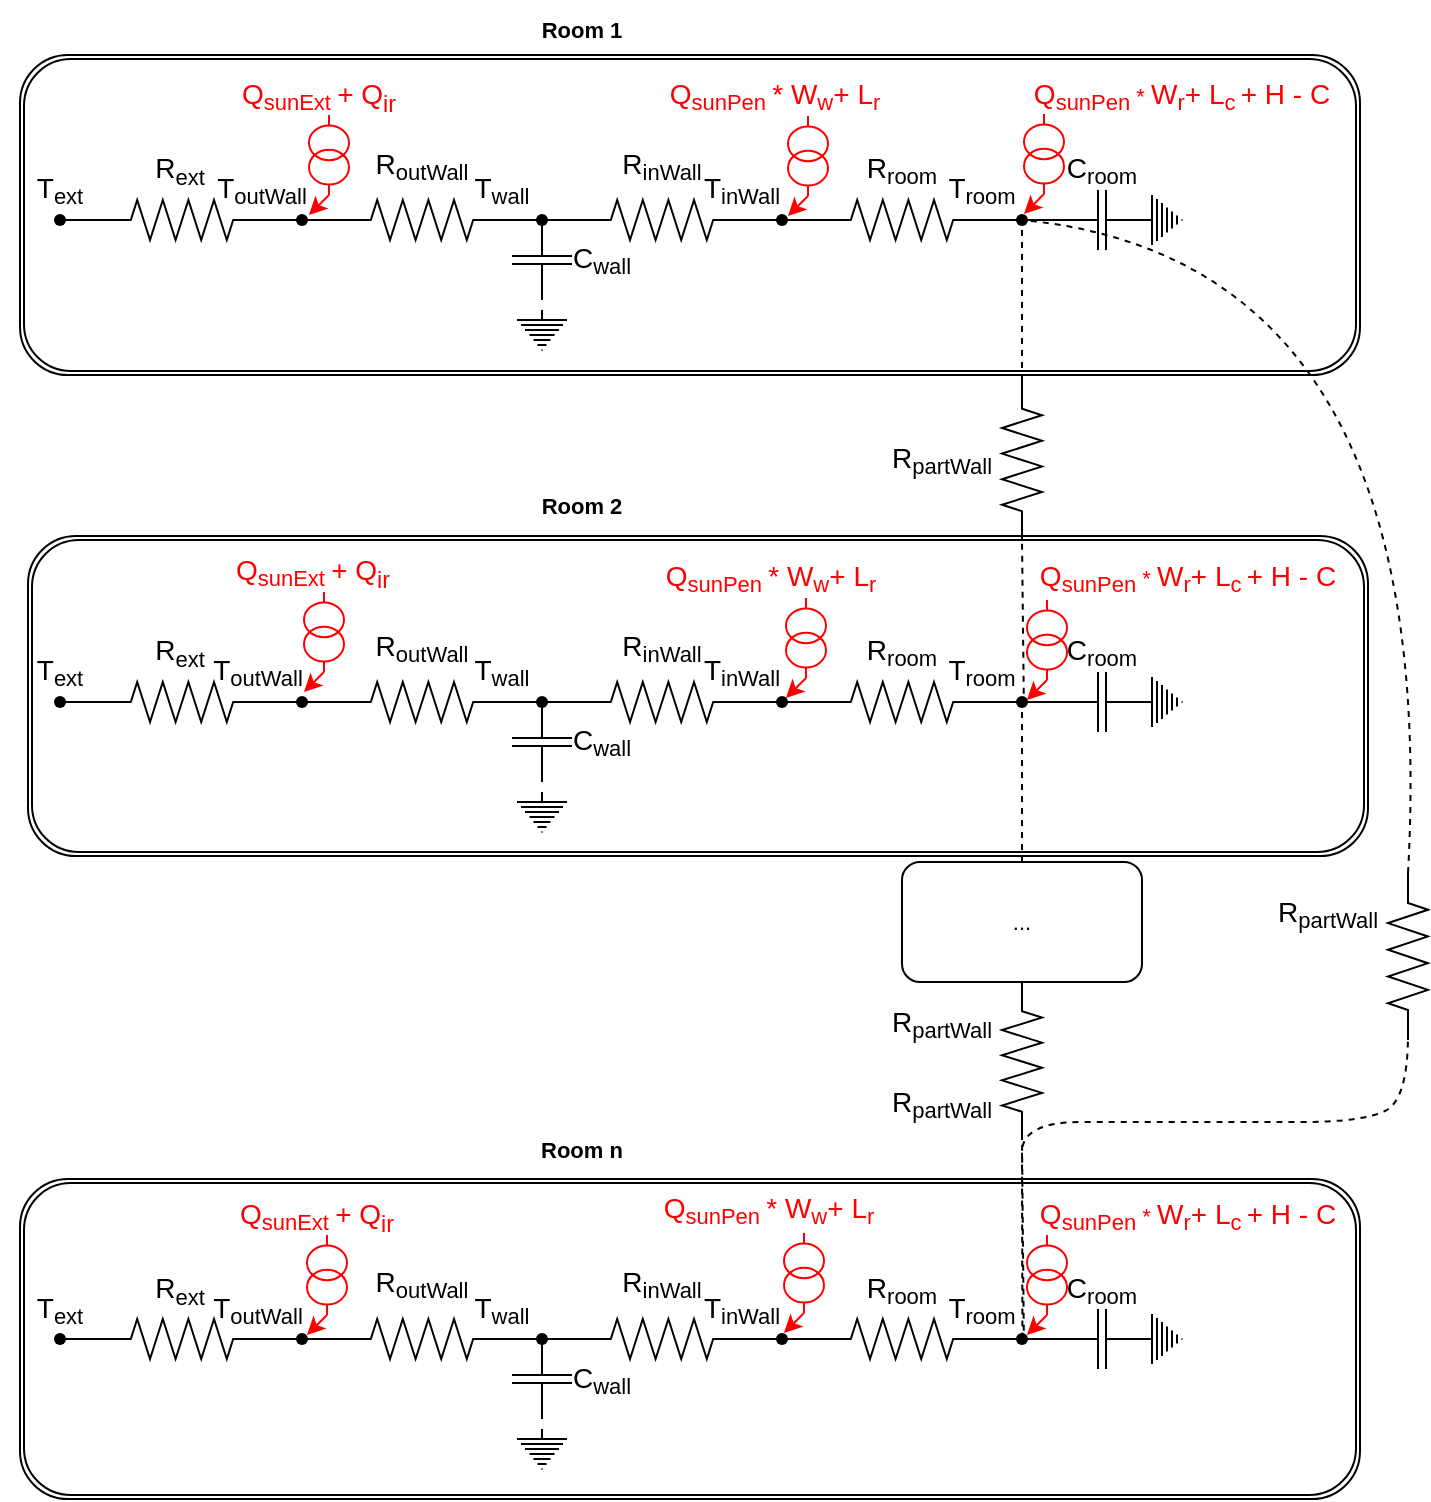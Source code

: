 <mxfile version="20.6.0" type="github">
  <diagram id="fp2iglX0YN-jyKUy6nzM" name="Page-1">
    <mxGraphModel dx="1377" dy="761" grid="1" gridSize="10" guides="1" tooltips="1" connect="1" arrows="1" fold="1" page="1" pageScale="1" pageWidth="827" pageHeight="1169" math="0" shadow="0">
      <root>
        <mxCell id="0" />
        <mxCell id="1" parent="0" />
        <mxCell id="NMDLwAGtHtHafQBuxZD8-47" value="" style="shape=ext;double=1;rounded=1;whiteSpace=wrap;html=1;strokeColor=#000000;fontSize=11;fontColor=#FF0000;fillColor=none;" vertex="1" parent="1">
          <mxGeometry x="39" y="599.5" width="670" height="160" as="geometry" />
        </mxCell>
        <mxCell id="NMDLwAGtHtHafQBuxZD8-45" value="" style="shape=ext;double=1;rounded=1;whiteSpace=wrap;html=1;strokeColor=#000000;fontSize=11;fontColor=#FF0000;fillColor=none;" vertex="1" parent="1">
          <mxGeometry x="39" y="37.5" width="670" height="160" as="geometry" />
        </mxCell>
        <mxCell id="NMDLwAGtHtHafQBuxZD8-46" value="" style="shape=ext;double=1;rounded=1;whiteSpace=wrap;html=1;strokeColor=#000000;fontSize=11;fontColor=#FF0000;fillColor=none;" vertex="1" parent="1">
          <mxGeometry x="43" y="278" width="670" height="160" as="geometry" />
        </mxCell>
        <mxCell id="AQ2lkBxd3Dtjlv-5lI-6-3" value="" style="pointerEvents=1;verticalLabelPosition=bottom;shadow=0;dashed=0;align=center;html=1;verticalAlign=top;shape=mxgraph.electrical.resistors.resistor_2;" parent="1" vertex="1">
          <mxGeometry x="80" y="110" width="80" height="20" as="geometry" />
        </mxCell>
        <mxCell id="AQ2lkBxd3Dtjlv-5lI-6-4" value="" style="shape=waypoint;sketch=0;fillStyle=solid;size=6;pointerEvents=1;points=[];fillColor=none;resizable=0;rotatable=0;perimeter=centerPerimeter;snapToPoint=1;" parent="1" vertex="1">
          <mxGeometry x="39" y="100" width="40" height="40" as="geometry" />
        </mxCell>
        <mxCell id="AQ2lkBxd3Dtjlv-5lI-6-5" value="&lt;font style=&quot;&quot;&gt;&lt;span style=&quot;font-size: 14px;&quot;&gt;T&lt;/span&gt;&lt;sub style=&quot;&quot;&gt;&lt;font style=&quot;font-size: 11px;&quot;&gt;ext&lt;/font&gt;&lt;/sub&gt;&lt;/font&gt;" style="text;html=1;strokeColor=none;fillColor=none;align=center;verticalAlign=middle;whiteSpace=wrap;rounded=0;" parent="1" vertex="1">
          <mxGeometry x="29" y="90" width="60" height="30" as="geometry" />
        </mxCell>
        <mxCell id="AQ2lkBxd3Dtjlv-5lI-6-13" value="&lt;font style=&quot;font-size: 14px;&quot;&gt;T&lt;/font&gt;&lt;sub style=&quot;&quot;&gt;&lt;font style=&quot;font-size: 11px;&quot;&gt;outWall&lt;/font&gt;&lt;/sub&gt;" style="text;html=1;strokeColor=none;fillColor=none;align=center;verticalAlign=middle;whiteSpace=wrap;rounded=0;" parent="1" vertex="1">
          <mxGeometry x="130" y="90" width="60" height="30" as="geometry" />
        </mxCell>
        <mxCell id="AQ2lkBxd3Dtjlv-5lI-6-14" value="" style="pointerEvents=1;verticalLabelPosition=bottom;shadow=0;dashed=0;align=center;html=1;verticalAlign=top;shape=mxgraph.electrical.resistors.resistor_2;" parent="1" vertex="1">
          <mxGeometry x="200" y="110" width="80" height="20" as="geometry" />
        </mxCell>
        <mxCell id="AQ2lkBxd3Dtjlv-5lI-6-17" value="" style="endArrow=none;html=1;rounded=0;fontSize=14;exitX=0.592;exitY=0.597;exitDx=0;exitDy=0;exitPerimeter=0;entryX=0;entryY=0.5;entryDx=0;entryDy=0;entryPerimeter=0;" parent="1" source="AQ2lkBxd3Dtjlv-5lI-6-4" target="AQ2lkBxd3Dtjlv-5lI-6-3" edge="1">
          <mxGeometry width="50" height="50" relative="1" as="geometry">
            <mxPoint x="270" y="330" as="sourcePoint" />
            <mxPoint x="320" y="280" as="targetPoint" />
          </mxGeometry>
        </mxCell>
        <mxCell id="AQ2lkBxd3Dtjlv-5lI-6-21" value="" style="endArrow=none;html=1;rounded=0;fontSize=14;exitX=1;exitY=0.5;exitDx=0;exitDy=0;exitPerimeter=0;entryX=0;entryY=0.5;entryDx=0;entryDy=0;entryPerimeter=0;" parent="1" source="AQ2lkBxd3Dtjlv-5lI-6-3" target="AQ2lkBxd3Dtjlv-5lI-6-14" edge="1">
          <mxGeometry width="50" height="50" relative="1" as="geometry">
            <mxPoint x="270" y="330" as="sourcePoint" />
            <mxPoint x="320" y="280" as="targetPoint" />
          </mxGeometry>
        </mxCell>
        <mxCell id="AQ2lkBxd3Dtjlv-5lI-6-22" value="" style="shape=waypoint;sketch=0;fillStyle=solid;size=6;pointerEvents=1;points=[];fillColor=none;resizable=0;rotatable=0;perimeter=centerPerimeter;snapToPoint=1;fontSize=14;" parent="1" vertex="1">
          <mxGeometry x="160" y="100" width="40" height="40" as="geometry" />
        </mxCell>
        <mxCell id="AQ2lkBxd3Dtjlv-5lI-6-23" value="" style="pointerEvents=1;verticalLabelPosition=bottom;shadow=0;dashed=0;align=center;html=1;verticalAlign=top;shape=mxgraph.electrical.capacitors.capacitor_1;fontSize=14;direction=south;" parent="1" vertex="1">
          <mxGeometry x="285" y="120" width="30" height="40" as="geometry" />
        </mxCell>
        <mxCell id="AQ2lkBxd3Dtjlv-5lI-6-24" value="" style="pointerEvents=1;verticalLabelPosition=bottom;shadow=0;dashed=0;align=center;html=1;verticalAlign=top;shape=mxgraph.electrical.signal_sources.protective_earth;fontSize=14;" parent="1" vertex="1">
          <mxGeometry x="287.5" y="165" width="25" height="20" as="geometry" />
        </mxCell>
        <mxCell id="AQ2lkBxd3Dtjlv-5lI-6-25" value="&lt;font style=&quot;font-size: 14px;&quot;&gt;T&lt;/font&gt;&lt;sub style=&quot;&quot;&gt;&lt;font style=&quot;font-size: 11px;&quot;&gt;wall&lt;/font&gt;&lt;/sub&gt;" style="text;html=1;strokeColor=none;fillColor=none;align=center;verticalAlign=middle;whiteSpace=wrap;rounded=0;" parent="1" vertex="1">
          <mxGeometry x="250" y="90" width="60" height="30" as="geometry" />
        </mxCell>
        <mxCell id="AQ2lkBxd3Dtjlv-5lI-6-26" value="" style="pointerEvents=1;verticalLabelPosition=bottom;shadow=0;dashed=0;align=center;html=1;verticalAlign=top;shape=mxgraph.electrical.resistors.resistor_2;" parent="1" vertex="1">
          <mxGeometry x="320" y="110" width="80" height="20" as="geometry" />
        </mxCell>
        <mxCell id="AQ2lkBxd3Dtjlv-5lI-6-27" value="" style="endArrow=none;html=1;rounded=0;fontSize=14;exitX=1;exitY=0.5;exitDx=0;exitDy=0;exitPerimeter=0;entryX=0;entryY=0.5;entryDx=0;entryDy=0;entryPerimeter=0;" parent="1" target="AQ2lkBxd3Dtjlv-5lI-6-26" edge="1">
          <mxGeometry width="50" height="50" relative="1" as="geometry">
            <mxPoint x="280" y="120" as="sourcePoint" />
            <mxPoint x="440" y="280" as="targetPoint" />
          </mxGeometry>
        </mxCell>
        <mxCell id="AQ2lkBxd3Dtjlv-5lI-6-28" value="" style="shape=waypoint;sketch=0;fillStyle=solid;size=6;pointerEvents=1;points=[];fillColor=none;resizable=0;rotatable=0;perimeter=centerPerimeter;snapToPoint=1;fontSize=14;" parent="1" vertex="1">
          <mxGeometry x="280" y="100" width="40" height="40" as="geometry" />
        </mxCell>
        <mxCell id="AQ2lkBxd3Dtjlv-5lI-6-29" value="&lt;span style=&quot;font-size: 14px;&quot;&gt;C&lt;/span&gt;&lt;sub style=&quot;&quot;&gt;&lt;font style=&quot;font-size: 11px;&quot;&gt;wall&lt;/font&gt;&lt;/sub&gt;" style="text;html=1;strokeColor=none;fillColor=none;align=center;verticalAlign=middle;whiteSpace=wrap;rounded=0;" parent="1" vertex="1">
          <mxGeometry x="300" y="125" width="60" height="30" as="geometry" />
        </mxCell>
        <mxCell id="AQ2lkBxd3Dtjlv-5lI-6-30" value="&lt;font style=&quot;&quot;&gt;&lt;span style=&quot;font-size: 14px;&quot;&gt;T&lt;/span&gt;&lt;sub style=&quot;&quot;&gt;&lt;font style=&quot;font-size: 11px;&quot;&gt;inWall&lt;/font&gt;&lt;/sub&gt;&lt;/font&gt;" style="text;html=1;strokeColor=none;fillColor=none;align=center;verticalAlign=middle;whiteSpace=wrap;rounded=0;" parent="1" vertex="1">
          <mxGeometry x="370" y="90" width="60" height="30" as="geometry" />
        </mxCell>
        <mxCell id="AQ2lkBxd3Dtjlv-5lI-6-31" value="" style="pointerEvents=1;verticalLabelPosition=bottom;shadow=0;dashed=0;align=center;html=1;verticalAlign=top;shape=mxgraph.electrical.resistors.resistor_2;" parent="1" vertex="1">
          <mxGeometry x="440" y="110" width="80" height="20" as="geometry" />
        </mxCell>
        <mxCell id="AQ2lkBxd3Dtjlv-5lI-6-32" value="" style="endArrow=none;html=1;rounded=0;fontSize=14;exitX=1;exitY=0.5;exitDx=0;exitDy=0;exitPerimeter=0;entryX=0;entryY=0.5;entryDx=0;entryDy=0;entryPerimeter=0;" parent="1" target="AQ2lkBxd3Dtjlv-5lI-6-31" edge="1">
          <mxGeometry width="50" height="50" relative="1" as="geometry">
            <mxPoint x="400" y="120" as="sourcePoint" />
            <mxPoint x="560" y="280" as="targetPoint" />
          </mxGeometry>
        </mxCell>
        <mxCell id="AQ2lkBxd3Dtjlv-5lI-6-33" value="" style="shape=waypoint;sketch=0;fillStyle=solid;size=6;pointerEvents=1;points=[];fillColor=none;resizable=0;rotatable=0;perimeter=centerPerimeter;snapToPoint=1;fontSize=14;" parent="1" vertex="1">
          <mxGeometry x="400" y="100" width="40" height="40" as="geometry" />
        </mxCell>
        <mxCell id="AQ2lkBxd3Dtjlv-5lI-6-34" value="" style="endArrow=none;html=1;rounded=0;fontSize=14;exitX=1;exitY=0.5;exitDx=0;exitDy=0;exitPerimeter=0;entryX=0;entryY=0.5;entryDx=0;entryDy=0;entryPerimeter=0;" parent="1" edge="1">
          <mxGeometry width="50" height="50" relative="1" as="geometry">
            <mxPoint x="520.0" y="120" as="sourcePoint" />
            <mxPoint x="560.0" y="120" as="targetPoint" />
          </mxGeometry>
        </mxCell>
        <mxCell id="AQ2lkBxd3Dtjlv-5lI-6-35" value="" style="shape=waypoint;sketch=0;fillStyle=solid;size=6;pointerEvents=1;points=[];fillColor=none;resizable=0;rotatable=0;perimeter=centerPerimeter;snapToPoint=1;fontSize=14;" parent="1" vertex="1">
          <mxGeometry x="520" y="100" width="40" height="40" as="geometry" />
        </mxCell>
        <mxCell id="AQ2lkBxd3Dtjlv-5lI-6-36" value="&lt;font style=&quot;font-size: 14px;&quot;&gt;T&lt;/font&gt;&lt;sub style=&quot;&quot;&gt;&lt;font style=&quot;font-size: 11px;&quot;&gt;room&lt;/font&gt;&lt;/sub&gt;" style="text;html=1;strokeColor=none;fillColor=none;align=center;verticalAlign=middle;whiteSpace=wrap;rounded=0;" parent="1" vertex="1">
          <mxGeometry x="490" y="90" width="60" height="30" as="geometry" />
        </mxCell>
        <mxCell id="AQ2lkBxd3Dtjlv-5lI-6-37" value="" style="pointerEvents=1;verticalLabelPosition=bottom;shadow=0;dashed=0;align=center;html=1;verticalAlign=top;shape=mxgraph.electrical.capacitors.capacitor_1;fontSize=14;direction=west;" parent="1" vertex="1">
          <mxGeometry x="560" y="105" width="40" height="30" as="geometry" />
        </mxCell>
        <mxCell id="AQ2lkBxd3Dtjlv-5lI-6-38" value="" style="pointerEvents=1;verticalLabelPosition=bottom;shadow=0;dashed=0;align=center;html=1;verticalAlign=top;shape=mxgraph.electrical.signal_sources.protective_earth;fontSize=14;direction=north;" parent="1" vertex="1">
          <mxGeometry x="600" y="107.5" width="20" height="25" as="geometry" />
        </mxCell>
        <mxCell id="AQ2lkBxd3Dtjlv-5lI-6-39" value="&lt;span style=&quot;font-size: 14px;&quot;&gt;C&lt;/span&gt;&lt;sub style=&quot;&quot;&gt;&lt;font style=&quot;font-size: 11px;&quot;&gt;room&lt;/font&gt;&lt;/sub&gt;" style="text;html=1;strokeColor=none;fillColor=none;align=center;verticalAlign=middle;whiteSpace=wrap;rounded=0;" parent="1" vertex="1">
          <mxGeometry x="550" y="80" width="60" height="30" as="geometry" />
        </mxCell>
        <mxCell id="AQ2lkBxd3Dtjlv-5lI-6-40" value="" style="pointerEvents=1;verticalLabelPosition=bottom;shadow=0;dashed=0;align=center;html=1;verticalAlign=top;shape=mxgraph.electrical.resistors.resistor_2;direction=south;" parent="1" vertex="1">
          <mxGeometry x="530" y="200" width="20" height="80" as="geometry" />
        </mxCell>
        <mxCell id="AQ2lkBxd3Dtjlv-5lI-6-42" value="&lt;font style=&quot;&quot;&gt;&lt;font style=&quot;&quot;&gt;&lt;span style=&quot;font-size: 14px;&quot;&gt;R&lt;/span&gt;&lt;sub style=&quot;&quot;&gt;&lt;font style=&quot;font-size: 11px;&quot;&gt;room&lt;/font&gt;&lt;/sub&gt;&lt;br&gt;&lt;/font&gt;&lt;/font&gt;" style="text;html=1;strokeColor=none;fillColor=none;align=center;verticalAlign=middle;whiteSpace=wrap;rounded=0;" parent="1" vertex="1">
          <mxGeometry x="450" y="80" width="60" height="30" as="geometry" />
        </mxCell>
        <mxCell id="AQ2lkBxd3Dtjlv-5lI-6-43" value="&lt;font style=&quot;&quot;&gt;&lt;font style=&quot;&quot;&gt;&lt;span style=&quot;font-size: 14px;&quot;&gt;R&lt;/span&gt;&lt;sub style=&quot;&quot;&gt;&lt;font style=&quot;font-size: 11px;&quot;&gt;inWall&lt;/font&gt;&lt;/sub&gt;&lt;br&gt;&lt;/font&gt;&lt;/font&gt;" style="text;html=1;strokeColor=none;fillColor=none;align=center;verticalAlign=middle;whiteSpace=wrap;rounded=0;" parent="1" vertex="1">
          <mxGeometry x="330" y="77.5" width="60" height="30" as="geometry" />
        </mxCell>
        <mxCell id="AQ2lkBxd3Dtjlv-5lI-6-44" value="&lt;font style=&quot;&quot;&gt;&lt;font style=&quot;&quot;&gt;&lt;span style=&quot;font-size: 14px;&quot;&gt;R&lt;/span&gt;&lt;sub style=&quot;&quot;&gt;&lt;font style=&quot;font-size: 11px;&quot;&gt;outWall&lt;/font&gt;&lt;/sub&gt;&lt;br&gt;&lt;/font&gt;&lt;/font&gt;" style="text;html=1;strokeColor=none;fillColor=none;align=center;verticalAlign=middle;whiteSpace=wrap;rounded=0;" parent="1" vertex="1">
          <mxGeometry x="210" y="77.5" width="60" height="30" as="geometry" />
        </mxCell>
        <mxCell id="AQ2lkBxd3Dtjlv-5lI-6-45" value="&lt;font style=&quot;&quot;&gt;&lt;font style=&quot;&quot;&gt;&lt;font style=&quot;font-size: 14px;&quot;&gt;R&lt;/font&gt;&lt;font style=&quot;vertical-align: sub; font-size: 11px;&quot;&gt;ext&lt;/font&gt;&lt;br&gt;&lt;/font&gt;&lt;/font&gt;" style="text;html=1;strokeColor=none;fillColor=none;align=center;verticalAlign=middle;whiteSpace=wrap;rounded=0;" parent="1" vertex="1">
          <mxGeometry x="89" y="80" width="60" height="30" as="geometry" />
        </mxCell>
        <mxCell id="AQ2lkBxd3Dtjlv-5lI-6-48" value="" style="endArrow=none;dashed=1;html=1;rounded=0;fontSize=11;exitX=0;exitY=0.5;exitDx=0;exitDy=0;exitPerimeter=0;entryX=0.541;entryY=0.597;entryDx=0;entryDy=0;entryPerimeter=0;" parent="1" source="AQ2lkBxd3Dtjlv-5lI-6-40" target="AQ2lkBxd3Dtjlv-5lI-6-35" edge="1">
          <mxGeometry width="50" height="50" relative="1" as="geometry">
            <mxPoint x="540" y="140" as="sourcePoint" />
            <mxPoint x="550" y="140" as="targetPoint" />
          </mxGeometry>
        </mxCell>
        <mxCell id="AQ2lkBxd3Dtjlv-5lI-6-53" value="&lt;font style=&quot;&quot;&gt;&lt;font style=&quot;&quot;&gt;&lt;span style=&quot;font-size: 14px;&quot;&gt;R&lt;/span&gt;&lt;sub style=&quot;&quot;&gt;&lt;font style=&quot;font-size: 11px;&quot;&gt;partWall&lt;/font&gt;&lt;/sub&gt;&lt;br&gt;&lt;/font&gt;&lt;/font&gt;" style="text;html=1;strokeColor=none;fillColor=none;align=center;verticalAlign=middle;whiteSpace=wrap;rounded=0;" parent="1" vertex="1">
          <mxGeometry x="470" y="225" width="60" height="30" as="geometry" />
        </mxCell>
        <mxCell id="AQ2lkBxd3Dtjlv-5lI-6-62" value="" style="endArrow=none;dashed=1;html=1;rounded=0;fontSize=11;entryX=1;entryY=0.5;entryDx=0;entryDy=0;entryPerimeter=0;exitX=0.849;exitY=1.061;exitDx=0;exitDy=0;exitPerimeter=0;" parent="1" source="AQ2lkBxd3Dtjlv-5lI-6-89" edge="1">
          <mxGeometry width="50" height="50" relative="1" as="geometry">
            <mxPoint x="540" y="341" as="sourcePoint" />
            <mxPoint x="540.0" y="280" as="targetPoint" />
          </mxGeometry>
        </mxCell>
        <mxCell id="AQ2lkBxd3Dtjlv-5lI-6-67" value="&lt;b&gt;Room 1&lt;/b&gt;" style="text;html=1;strokeColor=none;fillColor=none;align=center;verticalAlign=middle;whiteSpace=wrap;rounded=0;fontSize=11;" parent="1" vertex="1">
          <mxGeometry x="290" y="10" width="60" height="30" as="geometry" />
        </mxCell>
        <mxCell id="AQ2lkBxd3Dtjlv-5lI-6-68" value="" style="pointerEvents=1;verticalLabelPosition=bottom;shadow=0;dashed=0;align=center;html=1;verticalAlign=top;shape=mxgraph.electrical.resistors.resistor_2;" parent="1" vertex="1">
          <mxGeometry x="80" y="351" width="80" height="20" as="geometry" />
        </mxCell>
        <mxCell id="AQ2lkBxd3Dtjlv-5lI-6-69" value="" style="shape=waypoint;sketch=0;fillStyle=solid;size=6;pointerEvents=1;points=[];fillColor=none;resizable=0;rotatable=0;perimeter=centerPerimeter;snapToPoint=1;" parent="1" vertex="1">
          <mxGeometry x="39" y="341" width="40" height="40" as="geometry" />
        </mxCell>
        <mxCell id="AQ2lkBxd3Dtjlv-5lI-6-70" value="&lt;font style=&quot;&quot;&gt;&lt;span style=&quot;font-size: 14px;&quot;&gt;T&lt;/span&gt;&lt;sub style=&quot;&quot;&gt;&lt;font style=&quot;font-size: 11px;&quot;&gt;ext&lt;/font&gt;&lt;/sub&gt;&lt;/font&gt;" style="text;html=1;strokeColor=none;fillColor=none;align=center;verticalAlign=middle;whiteSpace=wrap;rounded=0;" parent="1" vertex="1">
          <mxGeometry x="29" y="331" width="60" height="30" as="geometry" />
        </mxCell>
        <mxCell id="AQ2lkBxd3Dtjlv-5lI-6-71" value="&lt;font style=&quot;font-size: 14px;&quot;&gt;T&lt;/font&gt;&lt;sub style=&quot;&quot;&gt;&lt;font style=&quot;font-size: 11px;&quot;&gt;outWall&lt;/font&gt;&lt;/sub&gt;" style="text;html=1;strokeColor=none;fillColor=none;align=center;verticalAlign=middle;whiteSpace=wrap;rounded=0;" parent="1" vertex="1">
          <mxGeometry x="128" y="331" width="60" height="30" as="geometry" />
        </mxCell>
        <mxCell id="AQ2lkBxd3Dtjlv-5lI-6-72" value="" style="pointerEvents=1;verticalLabelPosition=bottom;shadow=0;dashed=0;align=center;html=1;verticalAlign=top;shape=mxgraph.electrical.resistors.resistor_2;" parent="1" vertex="1">
          <mxGeometry x="200" y="351" width="80" height="20" as="geometry" />
        </mxCell>
        <mxCell id="AQ2lkBxd3Dtjlv-5lI-6-73" value="" style="endArrow=none;html=1;rounded=0;fontSize=14;exitX=0.592;exitY=0.597;exitDx=0;exitDy=0;exitPerimeter=0;entryX=0;entryY=0.5;entryDx=0;entryDy=0;entryPerimeter=0;" parent="1" source="AQ2lkBxd3Dtjlv-5lI-6-69" target="AQ2lkBxd3Dtjlv-5lI-6-68" edge="1">
          <mxGeometry width="50" height="50" relative="1" as="geometry">
            <mxPoint x="270" y="571" as="sourcePoint" />
            <mxPoint x="320" y="521" as="targetPoint" />
          </mxGeometry>
        </mxCell>
        <mxCell id="AQ2lkBxd3Dtjlv-5lI-6-74" value="" style="endArrow=none;html=1;rounded=0;fontSize=14;exitX=1;exitY=0.5;exitDx=0;exitDy=0;exitPerimeter=0;entryX=0;entryY=0.5;entryDx=0;entryDy=0;entryPerimeter=0;" parent="1" source="AQ2lkBxd3Dtjlv-5lI-6-68" target="AQ2lkBxd3Dtjlv-5lI-6-72" edge="1">
          <mxGeometry width="50" height="50" relative="1" as="geometry">
            <mxPoint x="270" y="571" as="sourcePoint" />
            <mxPoint x="320" y="521" as="targetPoint" />
          </mxGeometry>
        </mxCell>
        <mxCell id="AQ2lkBxd3Dtjlv-5lI-6-75" value="" style="shape=waypoint;sketch=0;fillStyle=solid;size=6;pointerEvents=1;points=[];fillColor=none;resizable=0;rotatable=0;perimeter=centerPerimeter;snapToPoint=1;fontSize=14;" parent="1" vertex="1">
          <mxGeometry x="160" y="341" width="40" height="40" as="geometry" />
        </mxCell>
        <mxCell id="AQ2lkBxd3Dtjlv-5lI-6-76" value="" style="pointerEvents=1;verticalLabelPosition=bottom;shadow=0;dashed=0;align=center;html=1;verticalAlign=top;shape=mxgraph.electrical.capacitors.capacitor_1;fontSize=14;direction=south;" parent="1" vertex="1">
          <mxGeometry x="285" y="361" width="30" height="40" as="geometry" />
        </mxCell>
        <mxCell id="AQ2lkBxd3Dtjlv-5lI-6-77" value="" style="pointerEvents=1;verticalLabelPosition=bottom;shadow=0;dashed=0;align=center;html=1;verticalAlign=top;shape=mxgraph.electrical.signal_sources.protective_earth;fontSize=14;" parent="1" vertex="1">
          <mxGeometry x="287.5" y="406" width="25" height="20" as="geometry" />
        </mxCell>
        <mxCell id="AQ2lkBxd3Dtjlv-5lI-6-78" value="&lt;font style=&quot;font-size: 14px;&quot;&gt;T&lt;/font&gt;&lt;sub style=&quot;&quot;&gt;&lt;font style=&quot;font-size: 11px;&quot;&gt;wall&lt;/font&gt;&lt;/sub&gt;" style="text;html=1;strokeColor=none;fillColor=none;align=center;verticalAlign=middle;whiteSpace=wrap;rounded=0;" parent="1" vertex="1">
          <mxGeometry x="250" y="331" width="60" height="30" as="geometry" />
        </mxCell>
        <mxCell id="AQ2lkBxd3Dtjlv-5lI-6-79" value="" style="pointerEvents=1;verticalLabelPosition=bottom;shadow=0;dashed=0;align=center;html=1;verticalAlign=top;shape=mxgraph.electrical.resistors.resistor_2;" parent="1" vertex="1">
          <mxGeometry x="320" y="351" width="80" height="20" as="geometry" />
        </mxCell>
        <mxCell id="AQ2lkBxd3Dtjlv-5lI-6-80" value="" style="endArrow=none;html=1;rounded=0;fontSize=14;exitX=1;exitY=0.5;exitDx=0;exitDy=0;exitPerimeter=0;entryX=0;entryY=0.5;entryDx=0;entryDy=0;entryPerimeter=0;" parent="1" target="AQ2lkBxd3Dtjlv-5lI-6-79" edge="1">
          <mxGeometry width="50" height="50" relative="1" as="geometry">
            <mxPoint x="280" y="361" as="sourcePoint" />
            <mxPoint x="440" y="521" as="targetPoint" />
          </mxGeometry>
        </mxCell>
        <mxCell id="AQ2lkBxd3Dtjlv-5lI-6-81" value="" style="shape=waypoint;sketch=0;fillStyle=solid;size=6;pointerEvents=1;points=[];fillColor=none;resizable=0;rotatable=0;perimeter=centerPerimeter;snapToPoint=1;fontSize=14;" parent="1" vertex="1">
          <mxGeometry x="280" y="341" width="40" height="40" as="geometry" />
        </mxCell>
        <mxCell id="AQ2lkBxd3Dtjlv-5lI-6-82" value="&lt;span style=&quot;font-size: 14px;&quot;&gt;C&lt;/span&gt;&lt;sub style=&quot;&quot;&gt;&lt;font style=&quot;font-size: 11px;&quot;&gt;wall&lt;/font&gt;&lt;/sub&gt;" style="text;html=1;strokeColor=none;fillColor=none;align=center;verticalAlign=middle;whiteSpace=wrap;rounded=0;" parent="1" vertex="1">
          <mxGeometry x="300" y="366" width="60" height="30" as="geometry" />
        </mxCell>
        <mxCell id="AQ2lkBxd3Dtjlv-5lI-6-83" value="&lt;font style=&quot;&quot;&gt;&lt;span style=&quot;font-size: 14px;&quot;&gt;T&lt;/span&gt;&lt;sub style=&quot;&quot;&gt;&lt;font style=&quot;font-size: 11px;&quot;&gt;inWall&lt;/font&gt;&lt;/sub&gt;&lt;/font&gt;" style="text;html=1;strokeColor=none;fillColor=none;align=center;verticalAlign=middle;whiteSpace=wrap;rounded=0;" parent="1" vertex="1">
          <mxGeometry x="370" y="331" width="60" height="30" as="geometry" />
        </mxCell>
        <mxCell id="AQ2lkBxd3Dtjlv-5lI-6-84" value="" style="pointerEvents=1;verticalLabelPosition=bottom;shadow=0;dashed=0;align=center;html=1;verticalAlign=top;shape=mxgraph.electrical.resistors.resistor_2;" parent="1" vertex="1">
          <mxGeometry x="440" y="351" width="80" height="20" as="geometry" />
        </mxCell>
        <mxCell id="AQ2lkBxd3Dtjlv-5lI-6-85" value="" style="endArrow=none;html=1;rounded=0;fontSize=14;exitX=1;exitY=0.5;exitDx=0;exitDy=0;exitPerimeter=0;entryX=0;entryY=0.5;entryDx=0;entryDy=0;entryPerimeter=0;" parent="1" target="AQ2lkBxd3Dtjlv-5lI-6-84" edge="1">
          <mxGeometry width="50" height="50" relative="1" as="geometry">
            <mxPoint x="400.0" y="361" as="sourcePoint" />
            <mxPoint x="560" y="521" as="targetPoint" />
          </mxGeometry>
        </mxCell>
        <mxCell id="AQ2lkBxd3Dtjlv-5lI-6-86" value="" style="shape=waypoint;sketch=0;fillStyle=solid;size=6;pointerEvents=1;points=[];fillColor=none;resizable=0;rotatable=0;perimeter=centerPerimeter;snapToPoint=1;fontSize=14;" parent="1" vertex="1">
          <mxGeometry x="400" y="341" width="40" height="40" as="geometry" />
        </mxCell>
        <mxCell id="AQ2lkBxd3Dtjlv-5lI-6-87" value="" style="endArrow=none;html=1;rounded=0;fontSize=14;exitX=1;exitY=0.5;exitDx=0;exitDy=0;exitPerimeter=0;entryX=0;entryY=0.5;entryDx=0;entryDy=0;entryPerimeter=0;" parent="1" edge="1">
          <mxGeometry width="50" height="50" relative="1" as="geometry">
            <mxPoint x="520.0" y="361" as="sourcePoint" />
            <mxPoint x="560.0" y="361" as="targetPoint" />
          </mxGeometry>
        </mxCell>
        <mxCell id="AQ2lkBxd3Dtjlv-5lI-6-88" value="" style="shape=waypoint;sketch=0;fillStyle=solid;size=6;pointerEvents=1;points=[];fillColor=none;resizable=0;rotatable=0;perimeter=centerPerimeter;snapToPoint=1;fontSize=14;" parent="1" vertex="1">
          <mxGeometry x="520" y="341" width="40" height="40" as="geometry" />
        </mxCell>
        <mxCell id="AQ2lkBxd3Dtjlv-5lI-6-89" value="&lt;font style=&quot;font-size: 14px;&quot;&gt;T&lt;/font&gt;&lt;sub style=&quot;&quot;&gt;&lt;font style=&quot;font-size: 11px;&quot;&gt;room&lt;/font&gt;&lt;/sub&gt;" style="text;html=1;strokeColor=none;fillColor=none;align=center;verticalAlign=middle;whiteSpace=wrap;rounded=0;" parent="1" vertex="1">
          <mxGeometry x="490" y="331" width="60" height="30" as="geometry" />
        </mxCell>
        <mxCell id="AQ2lkBxd3Dtjlv-5lI-6-90" value="" style="pointerEvents=1;verticalLabelPosition=bottom;shadow=0;dashed=0;align=center;html=1;verticalAlign=top;shape=mxgraph.electrical.capacitors.capacitor_1;fontSize=14;direction=west;" parent="1" vertex="1">
          <mxGeometry x="560" y="346" width="40" height="30" as="geometry" />
        </mxCell>
        <mxCell id="AQ2lkBxd3Dtjlv-5lI-6-91" value="" style="pointerEvents=1;verticalLabelPosition=bottom;shadow=0;dashed=0;align=center;html=1;verticalAlign=top;shape=mxgraph.electrical.signal_sources.protective_earth;fontSize=14;direction=north;" parent="1" vertex="1">
          <mxGeometry x="600" y="348.5" width="20" height="25" as="geometry" />
        </mxCell>
        <mxCell id="AQ2lkBxd3Dtjlv-5lI-6-92" value="&lt;span style=&quot;font-size: 14px;&quot;&gt;C&lt;/span&gt;&lt;sub style=&quot;&quot;&gt;&lt;font style=&quot;font-size: 11px;&quot;&gt;room&lt;/font&gt;&lt;/sub&gt;" style="text;html=1;strokeColor=none;fillColor=none;align=center;verticalAlign=middle;whiteSpace=wrap;rounded=0;" parent="1" vertex="1">
          <mxGeometry x="550" y="321" width="60" height="30" as="geometry" />
        </mxCell>
        <mxCell id="AQ2lkBxd3Dtjlv-5lI-6-93" value="&lt;font style=&quot;&quot;&gt;&lt;font style=&quot;&quot;&gt;&lt;span style=&quot;font-size: 14px;&quot;&gt;R&lt;/span&gt;&lt;sub style=&quot;&quot;&gt;&lt;font style=&quot;font-size: 11px;&quot;&gt;room&lt;/font&gt;&lt;/sub&gt;&lt;br&gt;&lt;/font&gt;&lt;/font&gt;" style="text;html=1;strokeColor=none;fillColor=none;align=center;verticalAlign=middle;whiteSpace=wrap;rounded=0;" parent="1" vertex="1">
          <mxGeometry x="450" y="321" width="60" height="30" as="geometry" />
        </mxCell>
        <mxCell id="AQ2lkBxd3Dtjlv-5lI-6-94" value="&lt;font style=&quot;&quot;&gt;&lt;font style=&quot;&quot;&gt;&lt;span style=&quot;font-size: 14px;&quot;&gt;R&lt;/span&gt;&lt;sub style=&quot;&quot;&gt;&lt;font style=&quot;font-size: 11px;&quot;&gt;inWall&lt;/font&gt;&lt;/sub&gt;&lt;br&gt;&lt;/font&gt;&lt;/font&gt;" style="text;html=1;strokeColor=none;fillColor=none;align=center;verticalAlign=middle;whiteSpace=wrap;rounded=0;" parent="1" vertex="1">
          <mxGeometry x="330" y="318.5" width="60" height="30" as="geometry" />
        </mxCell>
        <mxCell id="AQ2lkBxd3Dtjlv-5lI-6-95" value="&lt;font style=&quot;&quot;&gt;&lt;font style=&quot;&quot;&gt;&lt;span style=&quot;font-size: 14px;&quot;&gt;R&lt;/span&gt;&lt;sub style=&quot;&quot;&gt;&lt;font style=&quot;font-size: 11px;&quot;&gt;outWall&lt;/font&gt;&lt;/sub&gt;&lt;br&gt;&lt;/font&gt;&lt;/font&gt;" style="text;html=1;strokeColor=none;fillColor=none;align=center;verticalAlign=middle;whiteSpace=wrap;rounded=0;" parent="1" vertex="1">
          <mxGeometry x="210" y="318.5" width="60" height="30" as="geometry" />
        </mxCell>
        <mxCell id="AQ2lkBxd3Dtjlv-5lI-6-96" value="&lt;font style=&quot;&quot;&gt;&lt;font style=&quot;&quot;&gt;&lt;font style=&quot;font-size: 14px;&quot;&gt;R&lt;/font&gt;&lt;font style=&quot;vertical-align: sub; font-size: 11px;&quot;&gt;ext&lt;/font&gt;&lt;br&gt;&lt;/font&gt;&lt;/font&gt;" style="text;html=1;strokeColor=none;fillColor=none;align=center;verticalAlign=middle;whiteSpace=wrap;rounded=0;" parent="1" vertex="1">
          <mxGeometry x="89" y="321" width="60" height="30" as="geometry" />
        </mxCell>
        <mxCell id="AQ2lkBxd3Dtjlv-5lI-6-97" value="" style="endArrow=none;dashed=1;html=1;rounded=0;fontSize=11;exitX=0;exitY=0.5;exitDx=0;exitDy=0;exitPerimeter=0;" parent="1" target="AQ2lkBxd3Dtjlv-5lI-6-88" edge="1">
          <mxGeometry width="50" height="50" relative="1" as="geometry">
            <mxPoint x="540.0" y="441" as="sourcePoint" />
            <mxPoint x="550" y="401" as="targetPoint" />
          </mxGeometry>
        </mxCell>
        <mxCell id="AQ2lkBxd3Dtjlv-5lI-6-99" value="&lt;b&gt;Room 2&lt;/b&gt;" style="text;html=1;strokeColor=none;fillColor=none;align=center;verticalAlign=middle;whiteSpace=wrap;rounded=0;fontSize=11;" parent="1" vertex="1">
          <mxGeometry x="290" y="248" width="60" height="30" as="geometry" />
        </mxCell>
        <mxCell id="AQ2lkBxd3Dtjlv-5lI-6-141" value="..." style="rounded=1;whiteSpace=wrap;html=1;fontSize=11;fillColor=none;" parent="1" vertex="1">
          <mxGeometry x="480" y="441" width="120" height="60" as="geometry" />
        </mxCell>
        <mxCell id="AQ2lkBxd3Dtjlv-5lI-6-152" value="" style="pointerEvents=1;verticalLabelPosition=bottom;shadow=0;dashed=0;align=center;html=1;verticalAlign=top;shape=mxgraph.electrical.resistors.resistor_2;direction=south;" parent="1" vertex="1">
          <mxGeometry x="530" y="501.5" width="20" height="78.5" as="geometry" />
        </mxCell>
        <mxCell id="AQ2lkBxd3Dtjlv-5lI-6-153" value="&lt;font style=&quot;&quot;&gt;&lt;font style=&quot;&quot;&gt;&lt;span style=&quot;font-size: 14px;&quot;&gt;R&lt;/span&gt;&lt;sub style=&quot;&quot;&gt;&lt;font style=&quot;font-size: 11px;&quot;&gt;partWall&lt;/font&gt;&lt;/sub&gt;&lt;br&gt;&lt;/font&gt;&lt;/font&gt;" style="text;html=1;strokeColor=none;fillColor=none;align=center;verticalAlign=middle;whiteSpace=wrap;rounded=0;" parent="1" vertex="1">
          <mxGeometry x="470" y="546.5" width="60" height="30" as="geometry" />
        </mxCell>
        <mxCell id="AQ2lkBxd3Dtjlv-5lI-6-156" value="&lt;font style=&quot;&quot;&gt;&lt;font style=&quot;&quot;&gt;&lt;span style=&quot;font-size: 14px;&quot;&gt;R&lt;/span&gt;&lt;sub style=&quot;&quot;&gt;&lt;font style=&quot;font-size: 11px;&quot;&gt;partWall&lt;/font&gt;&lt;/sub&gt;&lt;br&gt;&lt;/font&gt;&lt;/font&gt;" style="text;html=1;strokeColor=none;fillColor=none;align=center;verticalAlign=middle;whiteSpace=wrap;rounded=0;" parent="1" vertex="1">
          <mxGeometry x="470" y="506.5" width="60" height="30" as="geometry" />
        </mxCell>
        <mxCell id="AQ2lkBxd3Dtjlv-5lI-6-161" value="" style="endArrow=none;dashed=1;html=1;rounded=0;fontSize=11;exitX=0.849;exitY=1.061;exitDx=0;exitDy=0;exitPerimeter=0;" parent="1" source="AQ2lkBxd3Dtjlv-5lI-6-183" edge="1">
          <mxGeometry width="50" height="50" relative="1" as="geometry">
            <mxPoint x="540" y="659.5" as="sourcePoint" />
            <mxPoint x="540" y="580" as="targetPoint" />
          </mxGeometry>
        </mxCell>
        <mxCell id="AQ2lkBxd3Dtjlv-5lI-6-162" value="" style="pointerEvents=1;verticalLabelPosition=bottom;shadow=0;dashed=0;align=center;html=1;verticalAlign=top;shape=mxgraph.electrical.resistors.resistor_2;" parent="1" vertex="1">
          <mxGeometry x="80" y="669.5" width="80" height="20" as="geometry" />
        </mxCell>
        <mxCell id="AQ2lkBxd3Dtjlv-5lI-6-163" value="" style="shape=waypoint;sketch=0;fillStyle=solid;size=6;pointerEvents=1;points=[];fillColor=none;resizable=0;rotatable=0;perimeter=centerPerimeter;snapToPoint=1;" parent="1" vertex="1">
          <mxGeometry x="39" y="659.5" width="40" height="40" as="geometry" />
        </mxCell>
        <mxCell id="AQ2lkBxd3Dtjlv-5lI-6-164" value="&lt;font style=&quot;&quot;&gt;&lt;span style=&quot;font-size: 14px;&quot;&gt;T&lt;/span&gt;&lt;sub style=&quot;&quot;&gt;&lt;font style=&quot;font-size: 11px;&quot;&gt;ext&lt;/font&gt;&lt;/sub&gt;&lt;/font&gt;" style="text;html=1;strokeColor=none;fillColor=none;align=center;verticalAlign=middle;whiteSpace=wrap;rounded=0;" parent="1" vertex="1">
          <mxGeometry x="29" y="649.5" width="60" height="30" as="geometry" />
        </mxCell>
        <mxCell id="AQ2lkBxd3Dtjlv-5lI-6-165" value="&lt;font style=&quot;font-size: 14px;&quot;&gt;T&lt;/font&gt;&lt;sub style=&quot;&quot;&gt;&lt;font style=&quot;font-size: 11px;&quot;&gt;outWall&lt;/font&gt;&lt;/sub&gt;" style="text;html=1;strokeColor=none;fillColor=none;align=center;verticalAlign=middle;whiteSpace=wrap;rounded=0;" parent="1" vertex="1">
          <mxGeometry x="128" y="649.5" width="60" height="30" as="geometry" />
        </mxCell>
        <mxCell id="AQ2lkBxd3Dtjlv-5lI-6-166" value="" style="pointerEvents=1;verticalLabelPosition=bottom;shadow=0;dashed=0;align=center;html=1;verticalAlign=top;shape=mxgraph.electrical.resistors.resistor_2;" parent="1" vertex="1">
          <mxGeometry x="200" y="669.5" width="80" height="20" as="geometry" />
        </mxCell>
        <mxCell id="AQ2lkBxd3Dtjlv-5lI-6-167" value="" style="endArrow=none;html=1;rounded=0;fontSize=14;exitX=0.592;exitY=0.597;exitDx=0;exitDy=0;exitPerimeter=0;entryX=0;entryY=0.5;entryDx=0;entryDy=0;entryPerimeter=0;" parent="1" source="AQ2lkBxd3Dtjlv-5lI-6-163" target="AQ2lkBxd3Dtjlv-5lI-6-162" edge="1">
          <mxGeometry width="50" height="50" relative="1" as="geometry">
            <mxPoint x="270" y="889.5" as="sourcePoint" />
            <mxPoint x="320" y="839.5" as="targetPoint" />
          </mxGeometry>
        </mxCell>
        <mxCell id="AQ2lkBxd3Dtjlv-5lI-6-168" value="" style="endArrow=none;html=1;rounded=0;fontSize=14;exitX=1;exitY=0.5;exitDx=0;exitDy=0;exitPerimeter=0;entryX=0;entryY=0.5;entryDx=0;entryDy=0;entryPerimeter=0;" parent="1" source="AQ2lkBxd3Dtjlv-5lI-6-162" target="AQ2lkBxd3Dtjlv-5lI-6-166" edge="1">
          <mxGeometry width="50" height="50" relative="1" as="geometry">
            <mxPoint x="270" y="889.5" as="sourcePoint" />
            <mxPoint x="320" y="839.5" as="targetPoint" />
          </mxGeometry>
        </mxCell>
        <mxCell id="AQ2lkBxd3Dtjlv-5lI-6-169" value="" style="shape=waypoint;sketch=0;fillStyle=solid;size=6;pointerEvents=1;points=[];fillColor=none;resizable=0;rotatable=0;perimeter=centerPerimeter;snapToPoint=1;fontSize=14;" parent="1" vertex="1">
          <mxGeometry x="160" y="659.5" width="40" height="40" as="geometry" />
        </mxCell>
        <mxCell id="AQ2lkBxd3Dtjlv-5lI-6-170" value="" style="pointerEvents=1;verticalLabelPosition=bottom;shadow=0;dashed=0;align=center;html=1;verticalAlign=top;shape=mxgraph.electrical.capacitors.capacitor_1;fontSize=14;direction=south;" parent="1" vertex="1">
          <mxGeometry x="285" y="679.5" width="30" height="40" as="geometry" />
        </mxCell>
        <mxCell id="AQ2lkBxd3Dtjlv-5lI-6-171" value="" style="pointerEvents=1;verticalLabelPosition=bottom;shadow=0;dashed=0;align=center;html=1;verticalAlign=top;shape=mxgraph.electrical.signal_sources.protective_earth;fontSize=14;" parent="1" vertex="1">
          <mxGeometry x="287.5" y="724.5" width="25" height="20" as="geometry" />
        </mxCell>
        <mxCell id="AQ2lkBxd3Dtjlv-5lI-6-172" value="&lt;font style=&quot;font-size: 14px;&quot;&gt;T&lt;/font&gt;&lt;sub style=&quot;&quot;&gt;&lt;font style=&quot;font-size: 11px;&quot;&gt;wall&lt;/font&gt;&lt;/sub&gt;" style="text;html=1;strokeColor=none;fillColor=none;align=center;verticalAlign=middle;whiteSpace=wrap;rounded=0;" parent="1" vertex="1">
          <mxGeometry x="250" y="649.5" width="60" height="30" as="geometry" />
        </mxCell>
        <mxCell id="AQ2lkBxd3Dtjlv-5lI-6-173" value="" style="pointerEvents=1;verticalLabelPosition=bottom;shadow=0;dashed=0;align=center;html=1;verticalAlign=top;shape=mxgraph.electrical.resistors.resistor_2;" parent="1" vertex="1">
          <mxGeometry x="320" y="669.5" width="80" height="20" as="geometry" />
        </mxCell>
        <mxCell id="AQ2lkBxd3Dtjlv-5lI-6-174" value="" style="endArrow=none;html=1;rounded=0;fontSize=14;exitX=1;exitY=0.5;exitDx=0;exitDy=0;exitPerimeter=0;entryX=0;entryY=0.5;entryDx=0;entryDy=0;entryPerimeter=0;" parent="1" target="AQ2lkBxd3Dtjlv-5lI-6-173" edge="1">
          <mxGeometry width="50" height="50" relative="1" as="geometry">
            <mxPoint x="280" y="679.5" as="sourcePoint" />
            <mxPoint x="440" y="839.5" as="targetPoint" />
          </mxGeometry>
        </mxCell>
        <mxCell id="AQ2lkBxd3Dtjlv-5lI-6-175" value="" style="shape=waypoint;sketch=0;fillStyle=solid;size=6;pointerEvents=1;points=[];fillColor=none;resizable=0;rotatable=0;perimeter=centerPerimeter;snapToPoint=1;fontSize=14;" parent="1" vertex="1">
          <mxGeometry x="280" y="659.5" width="40" height="40" as="geometry" />
        </mxCell>
        <mxCell id="AQ2lkBxd3Dtjlv-5lI-6-176" value="&lt;span style=&quot;font-size: 14px;&quot;&gt;C&lt;/span&gt;&lt;sub style=&quot;&quot;&gt;&lt;font style=&quot;font-size: 11px;&quot;&gt;wall&lt;/font&gt;&lt;/sub&gt;" style="text;html=1;strokeColor=none;fillColor=none;align=center;verticalAlign=middle;whiteSpace=wrap;rounded=0;" parent="1" vertex="1">
          <mxGeometry x="300" y="684.5" width="60" height="30" as="geometry" />
        </mxCell>
        <mxCell id="AQ2lkBxd3Dtjlv-5lI-6-177" value="&lt;font style=&quot;&quot;&gt;&lt;span style=&quot;font-size: 14px;&quot;&gt;T&lt;/span&gt;&lt;sub style=&quot;&quot;&gt;&lt;font style=&quot;font-size: 11px;&quot;&gt;inWall&lt;/font&gt;&lt;/sub&gt;&lt;/font&gt;" style="text;html=1;strokeColor=none;fillColor=none;align=center;verticalAlign=middle;whiteSpace=wrap;rounded=0;" parent="1" vertex="1">
          <mxGeometry x="370" y="649.5" width="60" height="30" as="geometry" />
        </mxCell>
        <mxCell id="AQ2lkBxd3Dtjlv-5lI-6-178" value="" style="pointerEvents=1;verticalLabelPosition=bottom;shadow=0;dashed=0;align=center;html=1;verticalAlign=top;shape=mxgraph.electrical.resistors.resistor_2;" parent="1" vertex="1">
          <mxGeometry x="440" y="669.5" width="80" height="20" as="geometry" />
        </mxCell>
        <mxCell id="AQ2lkBxd3Dtjlv-5lI-6-179" value="" style="endArrow=none;html=1;rounded=0;fontSize=14;exitX=1;exitY=0.5;exitDx=0;exitDy=0;exitPerimeter=0;entryX=0;entryY=0.5;entryDx=0;entryDy=0;entryPerimeter=0;" parent="1" target="AQ2lkBxd3Dtjlv-5lI-6-178" edge="1">
          <mxGeometry width="50" height="50" relative="1" as="geometry">
            <mxPoint x="400.0" y="679.5" as="sourcePoint" />
            <mxPoint x="560" y="839.5" as="targetPoint" />
          </mxGeometry>
        </mxCell>
        <mxCell id="AQ2lkBxd3Dtjlv-5lI-6-180" value="" style="shape=waypoint;sketch=0;fillStyle=solid;size=6;pointerEvents=1;points=[];fillColor=none;resizable=0;rotatable=0;perimeter=centerPerimeter;snapToPoint=1;fontSize=14;" parent="1" vertex="1">
          <mxGeometry x="400" y="659.5" width="40" height="40" as="geometry" />
        </mxCell>
        <mxCell id="AQ2lkBxd3Dtjlv-5lI-6-181" value="" style="endArrow=none;html=1;rounded=0;fontSize=14;exitX=1;exitY=0.5;exitDx=0;exitDy=0;exitPerimeter=0;entryX=0;entryY=0.5;entryDx=0;entryDy=0;entryPerimeter=0;" parent="1" edge="1">
          <mxGeometry width="50" height="50" relative="1" as="geometry">
            <mxPoint x="520.0" y="679.5" as="sourcePoint" />
            <mxPoint x="560.0" y="679.5" as="targetPoint" />
          </mxGeometry>
        </mxCell>
        <mxCell id="AQ2lkBxd3Dtjlv-5lI-6-182" value="" style="shape=waypoint;sketch=0;fillStyle=solid;size=6;pointerEvents=1;points=[];fillColor=none;resizable=0;rotatable=0;perimeter=centerPerimeter;snapToPoint=1;fontSize=14;" parent="1" vertex="1">
          <mxGeometry x="520" y="659.5" width="40" height="40" as="geometry" />
        </mxCell>
        <mxCell id="AQ2lkBxd3Dtjlv-5lI-6-183" value="&lt;font style=&quot;font-size: 14px;&quot;&gt;T&lt;/font&gt;&lt;sub style=&quot;&quot;&gt;&lt;font style=&quot;font-size: 11px;&quot;&gt;room&lt;/font&gt;&lt;/sub&gt;" style="text;html=1;strokeColor=none;fillColor=none;align=center;verticalAlign=middle;whiteSpace=wrap;rounded=0;" parent="1" vertex="1">
          <mxGeometry x="490" y="649.5" width="60" height="30" as="geometry" />
        </mxCell>
        <mxCell id="AQ2lkBxd3Dtjlv-5lI-6-184" value="" style="pointerEvents=1;verticalLabelPosition=bottom;shadow=0;dashed=0;align=center;html=1;verticalAlign=top;shape=mxgraph.electrical.capacitors.capacitor_1;fontSize=14;direction=west;" parent="1" vertex="1">
          <mxGeometry x="560" y="664.5" width="40" height="30" as="geometry" />
        </mxCell>
        <mxCell id="AQ2lkBxd3Dtjlv-5lI-6-185" value="" style="pointerEvents=1;verticalLabelPosition=bottom;shadow=0;dashed=0;align=center;html=1;verticalAlign=top;shape=mxgraph.electrical.signal_sources.protective_earth;fontSize=14;direction=north;" parent="1" vertex="1">
          <mxGeometry x="600" y="667" width="20" height="25" as="geometry" />
        </mxCell>
        <mxCell id="AQ2lkBxd3Dtjlv-5lI-6-186" value="&lt;span style=&quot;font-size: 14px;&quot;&gt;C&lt;/span&gt;&lt;sub style=&quot;&quot;&gt;&lt;font style=&quot;font-size: 11px;&quot;&gt;room&lt;/font&gt;&lt;/sub&gt;" style="text;html=1;strokeColor=none;fillColor=none;align=center;verticalAlign=middle;whiteSpace=wrap;rounded=0;" parent="1" vertex="1">
          <mxGeometry x="550" y="639.5" width="60" height="30" as="geometry" />
        </mxCell>
        <mxCell id="AQ2lkBxd3Dtjlv-5lI-6-187" value="&lt;font style=&quot;&quot;&gt;&lt;font style=&quot;&quot;&gt;&lt;span style=&quot;font-size: 14px;&quot;&gt;R&lt;/span&gt;&lt;sub style=&quot;&quot;&gt;&lt;font style=&quot;font-size: 11px;&quot;&gt;room&lt;/font&gt;&lt;/sub&gt;&lt;br&gt;&lt;/font&gt;&lt;/font&gt;" style="text;html=1;strokeColor=none;fillColor=none;align=center;verticalAlign=middle;whiteSpace=wrap;rounded=0;" parent="1" vertex="1">
          <mxGeometry x="450" y="639.5" width="60" height="30" as="geometry" />
        </mxCell>
        <mxCell id="AQ2lkBxd3Dtjlv-5lI-6-188" value="&lt;font style=&quot;&quot;&gt;&lt;font style=&quot;&quot;&gt;&lt;span style=&quot;font-size: 14px;&quot;&gt;R&lt;/span&gt;&lt;sub style=&quot;&quot;&gt;&lt;font style=&quot;font-size: 11px;&quot;&gt;inWall&lt;/font&gt;&lt;/sub&gt;&lt;br&gt;&lt;/font&gt;&lt;/font&gt;" style="text;html=1;strokeColor=none;fillColor=none;align=center;verticalAlign=middle;whiteSpace=wrap;rounded=0;" parent="1" vertex="1">
          <mxGeometry x="330" y="637" width="60" height="30" as="geometry" />
        </mxCell>
        <mxCell id="AQ2lkBxd3Dtjlv-5lI-6-189" value="&lt;font style=&quot;&quot;&gt;&lt;font style=&quot;&quot;&gt;&lt;span style=&quot;font-size: 14px;&quot;&gt;R&lt;/span&gt;&lt;sub style=&quot;&quot;&gt;&lt;font style=&quot;font-size: 11px;&quot;&gt;outWall&lt;/font&gt;&lt;/sub&gt;&lt;br&gt;&lt;/font&gt;&lt;/font&gt;" style="text;html=1;strokeColor=none;fillColor=none;align=center;verticalAlign=middle;whiteSpace=wrap;rounded=0;" parent="1" vertex="1">
          <mxGeometry x="210" y="637" width="60" height="30" as="geometry" />
        </mxCell>
        <mxCell id="AQ2lkBxd3Dtjlv-5lI-6-190" value="&lt;font style=&quot;&quot;&gt;&lt;font style=&quot;&quot;&gt;&lt;font style=&quot;font-size: 14px;&quot;&gt;R&lt;/font&gt;&lt;font style=&quot;vertical-align: sub; font-size: 11px;&quot;&gt;ext&lt;/font&gt;&lt;br&gt;&lt;/font&gt;&lt;/font&gt;" style="text;html=1;strokeColor=none;fillColor=none;align=center;verticalAlign=middle;whiteSpace=wrap;rounded=0;" parent="1" vertex="1">
          <mxGeometry x="89" y="639.5" width="60" height="30" as="geometry" />
        </mxCell>
        <mxCell id="AQ2lkBxd3Dtjlv-5lI-6-191" value="" style="pointerEvents=1;verticalLabelPosition=bottom;shadow=0;dashed=0;align=center;html=1;verticalAlign=top;shape=mxgraph.electrical.resistors.resistor_2;direction=south;" parent="1" vertex="1">
          <mxGeometry x="723" y="446.5" width="20" height="83.5" as="geometry" />
        </mxCell>
        <mxCell id="AQ2lkBxd3Dtjlv-5lI-6-194" value="&lt;font style=&quot;&quot;&gt;&lt;font style=&quot;&quot;&gt;&lt;span style=&quot;font-size: 14px;&quot;&gt;R&lt;/span&gt;&lt;sub style=&quot;&quot;&gt;&lt;font style=&quot;font-size: 11px;&quot;&gt;partWall&lt;/font&gt;&lt;/sub&gt;&lt;br&gt;&lt;/font&gt;&lt;/font&gt;" style="text;html=1;strokeColor=none;fillColor=none;align=center;verticalAlign=middle;whiteSpace=wrap;rounded=0;" parent="1" vertex="1">
          <mxGeometry x="663" y="451.5" width="60" height="30" as="geometry" />
        </mxCell>
        <mxCell id="AQ2lkBxd3Dtjlv-5lI-6-199" value="" style="endArrow=none;dashed=1;html=1;fontSize=11;exitX=0;exitY=0.5;exitDx=0;exitDy=0;exitPerimeter=0;curved=1;" parent="1" source="AQ2lkBxd3Dtjlv-5lI-6-191" edge="1">
          <mxGeometry width="50" height="50" relative="1" as="geometry">
            <mxPoint x="270" y="290" as="sourcePoint" />
            <mxPoint x="540" y="120" as="targetPoint" />
            <Array as="points">
              <mxPoint x="750" y="140" />
            </Array>
          </mxGeometry>
        </mxCell>
        <mxCell id="AQ2lkBxd3Dtjlv-5lI-6-203" value="" style="endArrow=none;dashed=1;html=1;strokeWidth=1;fontSize=11;curved=1;exitX=0.837;exitY=0.998;exitDx=0;exitDy=0;exitPerimeter=0;" parent="1" source="AQ2lkBxd3Dtjlv-5lI-6-183" edge="1">
          <mxGeometry width="50" height="50" relative="1" as="geometry">
            <mxPoint x="660" y="631" as="sourcePoint" />
            <mxPoint x="733" y="527" as="targetPoint" />
            <Array as="points">
              <mxPoint x="540" y="601" />
              <mxPoint x="540" y="571" />
              <mxPoint x="600" y="571" />
              <mxPoint x="650" y="571" />
              <mxPoint x="710" y="571" />
              <mxPoint x="733" y="560" />
            </Array>
          </mxGeometry>
        </mxCell>
        <mxCell id="AQ2lkBxd3Dtjlv-5lI-6-208" value="&lt;b&gt;Room n&lt;/b&gt;" style="text;html=1;strokeColor=none;fillColor=none;align=center;verticalAlign=middle;whiteSpace=wrap;rounded=0;fontSize=11;" parent="1" vertex="1">
          <mxGeometry x="290" y="570" width="60" height="30" as="geometry" />
        </mxCell>
        <mxCell id="NMDLwAGtHtHafQBuxZD8-5" value="" style="pointerEvents=1;verticalLabelPosition=bottom;shadow=0;dashed=0;align=center;html=1;verticalAlign=top;shape=mxgraph.electrical.inductors.potential_transformer_2;fontSize=11;fillColor=#FF0000;direction=south;strokeColor=#FF0000;" vertex="1" parent="1">
          <mxGeometry x="183.5" y="67.5" width="20" height="40" as="geometry" />
        </mxCell>
        <mxCell id="NMDLwAGtHtHafQBuxZD8-6" value="" style="endArrow=classic;html=1;strokeWidth=1;fontSize=11;curved=1;exitX=1;exitY=0.5;exitDx=0;exitDy=0;exitPerimeter=0;strokeColor=#FF0000;" edge="1" parent="1" source="NMDLwAGtHtHafQBuxZD8-5">
          <mxGeometry width="50" height="50" relative="1" as="geometry">
            <mxPoint x="383.5" y="377.5" as="sourcePoint" />
            <mxPoint x="183.5" y="117.5" as="targetPoint" />
          </mxGeometry>
        </mxCell>
        <mxCell id="NMDLwAGtHtHafQBuxZD8-7" value="&lt;font color=&quot;#ff0000&quot;&gt;&lt;font style=&quot;font-size: 14px;&quot;&gt;Q&lt;/font&gt;&lt;font style=&quot;vertical-align: sub; font-size: 11px;&quot;&gt;sunExt&lt;/font&gt;&lt;font style=&quot;font-size: 11px;&quot;&gt; &lt;/font&gt;&lt;font style=&quot;font-size: 14px;&quot;&gt;+ Q&lt;sub&gt;ir&lt;/sub&gt;&lt;/font&gt;&lt;/font&gt;" style="text;html=1;strokeColor=none;fillColor=none;align=center;verticalAlign=middle;whiteSpace=wrap;rounded=0;fontSize=11;" vertex="1" parent="1">
          <mxGeometry x="142.5" y="42.5" width="91" height="30" as="geometry" />
        </mxCell>
        <mxCell id="NMDLwAGtHtHafQBuxZD8-11" value="" style="pointerEvents=1;verticalLabelPosition=bottom;shadow=0;dashed=0;align=center;html=1;verticalAlign=top;shape=mxgraph.electrical.inductors.potential_transformer_2;fontSize=11;fillColor=#FF0000;direction=south;strokeColor=#FF0000;" vertex="1" parent="1">
          <mxGeometry x="181" y="306" width="20" height="40" as="geometry" />
        </mxCell>
        <mxCell id="NMDLwAGtHtHafQBuxZD8-12" value="" style="endArrow=classic;html=1;strokeWidth=1;fontSize=11;curved=1;exitX=1;exitY=0.5;exitDx=0;exitDy=0;exitPerimeter=0;strokeColor=#FF0000;" edge="1" parent="1" source="NMDLwAGtHtHafQBuxZD8-11">
          <mxGeometry width="50" height="50" relative="1" as="geometry">
            <mxPoint x="381" y="616" as="sourcePoint" />
            <mxPoint x="181" y="356" as="targetPoint" />
          </mxGeometry>
        </mxCell>
        <mxCell id="NMDLwAGtHtHafQBuxZD8-13" value="&lt;font color=&quot;#ff0000&quot;&gt;&lt;font style=&quot;font-size: 14px;&quot;&gt;Q&lt;/font&gt;&lt;font style=&quot;vertical-align: sub; font-size: 11px;&quot;&gt;sunExt&lt;/font&gt;&lt;font style=&quot;font-size: 11px;&quot;&gt; &lt;/font&gt;&lt;font style=&quot;font-size: 14px;&quot;&gt;+ Q&lt;sub&gt;ir&lt;/sub&gt;&lt;/font&gt;&lt;/font&gt;" style="text;html=1;strokeColor=none;fillColor=none;align=center;verticalAlign=middle;whiteSpace=wrap;rounded=0;fontSize=11;" vertex="1" parent="1">
          <mxGeometry x="140" y="281" width="91" height="30" as="geometry" />
        </mxCell>
        <mxCell id="NMDLwAGtHtHafQBuxZD8-14" value="" style="pointerEvents=1;verticalLabelPosition=bottom;shadow=0;dashed=0;align=center;html=1;verticalAlign=top;shape=mxgraph.electrical.inductors.potential_transformer_2;fontSize=11;fillColor=#FF0000;direction=south;strokeColor=#FF0000;" vertex="1" parent="1">
          <mxGeometry x="423" y="68" width="20" height="40" as="geometry" />
        </mxCell>
        <mxCell id="NMDLwAGtHtHafQBuxZD8-15" value="" style="endArrow=classic;html=1;strokeWidth=1;fontSize=11;curved=1;exitX=1;exitY=0.5;exitDx=0;exitDy=0;exitPerimeter=0;strokeColor=#FF0000;" edge="1" parent="1" source="NMDLwAGtHtHafQBuxZD8-14">
          <mxGeometry width="50" height="50" relative="1" as="geometry">
            <mxPoint x="623" y="378" as="sourcePoint" />
            <mxPoint x="423" y="118" as="targetPoint" />
          </mxGeometry>
        </mxCell>
        <mxCell id="NMDLwAGtHtHafQBuxZD8-16" value="&lt;font color=&quot;#ff0000&quot;&gt;&lt;font style=&quot;font-size: 14px;&quot;&gt;Q&lt;/font&gt;&lt;font style=&quot;font-size: 11px; vertical-align: sub;&quot;&gt;sunPen&amp;nbsp;&lt;/font&gt;&lt;font style=&quot;&quot;&gt;&lt;font style=&quot;font-size: 14px;&quot;&gt;* W&lt;/font&gt;&lt;sub style=&quot;font-size: 11px;&quot;&gt;w&lt;/sub&gt;&lt;/font&gt;&lt;font style=&quot;&quot;&gt;&lt;span style=&quot;font-size: 14px;&quot;&gt;+ L&lt;/span&gt;&lt;sub style=&quot;&quot;&gt;&lt;font style=&quot;font-size: 11px;&quot;&gt;r&lt;/font&gt;&lt;/sub&gt;&lt;/font&gt;&lt;/font&gt;" style="text;html=1;strokeColor=none;fillColor=none;align=center;verticalAlign=middle;whiteSpace=wrap;rounded=0;fontSize=11;" vertex="1" parent="1">
          <mxGeometry x="360" y="43" width="113" height="30" as="geometry" />
        </mxCell>
        <mxCell id="NMDLwAGtHtHafQBuxZD8-17" value="" style="pointerEvents=1;verticalLabelPosition=bottom;shadow=0;dashed=0;align=center;html=1;verticalAlign=top;shape=mxgraph.electrical.inductors.potential_transformer_2;fontSize=11;fillColor=#FF0000;direction=south;strokeColor=#FF0000;" vertex="1" parent="1">
          <mxGeometry x="541" y="67" width="20" height="40" as="geometry" />
        </mxCell>
        <mxCell id="NMDLwAGtHtHafQBuxZD8-18" value="" style="endArrow=classic;html=1;strokeWidth=1;fontSize=11;curved=1;exitX=1;exitY=0.5;exitDx=0;exitDy=0;exitPerimeter=0;strokeColor=#FF0000;" edge="1" parent="1" source="NMDLwAGtHtHafQBuxZD8-17">
          <mxGeometry width="50" height="50" relative="1" as="geometry">
            <mxPoint x="741" y="377" as="sourcePoint" />
            <mxPoint x="541" y="117" as="targetPoint" />
          </mxGeometry>
        </mxCell>
        <mxCell id="NMDLwAGtHtHafQBuxZD8-19" value="&lt;font color=&quot;#ff0000&quot;&gt;&lt;font style=&quot;font-size: 14px;&quot;&gt;Q&lt;/font&gt;&lt;font style=&quot;vertical-align: sub; font-size: 11px;&quot;&gt;sunPen&lt;/font&gt;&lt;font style=&quot;font-size: 11px;&quot;&gt;&amp;nbsp;* &lt;/font&gt;&lt;font style=&quot;&quot;&gt;&lt;font style=&quot;font-size: 14px;&quot;&gt;W&lt;/font&gt;&lt;sub style=&quot;font-size: 11px;&quot;&gt;r&lt;/sub&gt;&lt;/font&gt;&lt;font style=&quot;&quot;&gt;&lt;span style=&quot;font-size: 14px;&quot;&gt;+ L&lt;/span&gt;&lt;sub style=&quot;&quot;&gt;&lt;font style=&quot;font-size: 11px;&quot;&gt;c&lt;/font&gt; &lt;/sub&gt;&lt;span style=&quot;font-size: 14px;&quot;&gt;+ H - C&lt;/span&gt;&lt;/font&gt;&lt;/font&gt;" style="text;html=1;strokeColor=none;fillColor=none;align=center;verticalAlign=middle;whiteSpace=wrap;rounded=0;fontSize=11;" vertex="1" parent="1">
          <mxGeometry x="540" y="43" width="160" height="30" as="geometry" />
        </mxCell>
        <mxCell id="NMDLwAGtHtHafQBuxZD8-23" value="" style="pointerEvents=1;verticalLabelPosition=bottom;shadow=0;dashed=0;align=center;html=1;verticalAlign=top;shape=mxgraph.electrical.inductors.potential_transformer_2;fontSize=11;fillColor=#FF0000;direction=south;strokeColor=#FF0000;" vertex="1" parent="1">
          <mxGeometry x="422" y="309" width="20" height="40" as="geometry" />
        </mxCell>
        <mxCell id="NMDLwAGtHtHafQBuxZD8-24" value="" style="endArrow=classic;html=1;strokeWidth=1;fontSize=11;curved=1;exitX=1;exitY=0.5;exitDx=0;exitDy=0;exitPerimeter=0;strokeColor=#FF0000;" edge="1" parent="1" source="NMDLwAGtHtHafQBuxZD8-23">
          <mxGeometry width="50" height="50" relative="1" as="geometry">
            <mxPoint x="622" y="619" as="sourcePoint" />
            <mxPoint x="422" y="359" as="targetPoint" />
          </mxGeometry>
        </mxCell>
        <mxCell id="NMDLwAGtHtHafQBuxZD8-26" value="" style="pointerEvents=1;verticalLabelPosition=bottom;shadow=0;dashed=0;align=center;html=1;verticalAlign=top;shape=mxgraph.electrical.inductors.potential_transformer_2;fontSize=11;fillColor=#FF0000;direction=south;strokeColor=#FF0000;" vertex="1" parent="1">
          <mxGeometry x="182.5" y="627.5" width="20" height="40" as="geometry" />
        </mxCell>
        <mxCell id="NMDLwAGtHtHafQBuxZD8-27" value="" style="endArrow=classic;html=1;strokeWidth=1;fontSize=11;curved=1;exitX=1;exitY=0.5;exitDx=0;exitDy=0;exitPerimeter=0;strokeColor=#FF0000;" edge="1" parent="1" source="NMDLwAGtHtHafQBuxZD8-26">
          <mxGeometry width="50" height="50" relative="1" as="geometry">
            <mxPoint x="382.5" y="937.5" as="sourcePoint" />
            <mxPoint x="182.5" y="677.5" as="targetPoint" />
          </mxGeometry>
        </mxCell>
        <mxCell id="NMDLwAGtHtHafQBuxZD8-28" value="&lt;font color=&quot;#ff0000&quot;&gt;&lt;font style=&quot;font-size: 14px;&quot;&gt;Q&lt;/font&gt;&lt;font style=&quot;vertical-align: sub; font-size: 11px;&quot;&gt;sunExt&lt;/font&gt;&lt;font style=&quot;font-size: 11px;&quot;&gt; &lt;/font&gt;&lt;font style=&quot;font-size: 14px;&quot;&gt;+ Q&lt;sub&gt;ir&lt;/sub&gt;&lt;/font&gt;&lt;/font&gt;" style="text;html=1;strokeColor=none;fillColor=none;align=center;verticalAlign=middle;whiteSpace=wrap;rounded=0;fontSize=11;" vertex="1" parent="1">
          <mxGeometry x="141.5" y="602.5" width="91" height="30" as="geometry" />
        </mxCell>
        <mxCell id="NMDLwAGtHtHafQBuxZD8-29" value="" style="pointerEvents=1;verticalLabelPosition=bottom;shadow=0;dashed=0;align=center;html=1;verticalAlign=top;shape=mxgraph.electrical.inductors.potential_transformer_2;fontSize=11;fillColor=#FF0000;direction=south;strokeColor=#FF0000;" vertex="1" parent="1">
          <mxGeometry x="542.5" y="310" width="20" height="40" as="geometry" />
        </mxCell>
        <mxCell id="NMDLwAGtHtHafQBuxZD8-30" value="" style="endArrow=classic;html=1;strokeWidth=1;fontSize=11;curved=1;exitX=1;exitY=0.5;exitDx=0;exitDy=0;exitPerimeter=0;strokeColor=#FF0000;" edge="1" parent="1" source="NMDLwAGtHtHafQBuxZD8-29">
          <mxGeometry width="50" height="50" relative="1" as="geometry">
            <mxPoint x="742.5" y="620" as="sourcePoint" />
            <mxPoint x="542.5" y="360" as="targetPoint" />
          </mxGeometry>
        </mxCell>
        <mxCell id="NMDLwAGtHtHafQBuxZD8-32" value="" style="pointerEvents=1;verticalLabelPosition=bottom;shadow=0;dashed=0;align=center;html=1;verticalAlign=top;shape=mxgraph.electrical.inductors.potential_transformer_2;fontSize=11;fillColor=#FF0000;direction=south;strokeColor=#FF0000;" vertex="1" parent="1">
          <mxGeometry x="421" y="626.5" width="20" height="40" as="geometry" />
        </mxCell>
        <mxCell id="NMDLwAGtHtHafQBuxZD8-33" value="" style="endArrow=classic;html=1;strokeWidth=1;fontSize=11;curved=1;exitX=1;exitY=0.5;exitDx=0;exitDy=0;exitPerimeter=0;strokeColor=#FF0000;" edge="1" parent="1" source="NMDLwAGtHtHafQBuxZD8-32">
          <mxGeometry width="50" height="50" relative="1" as="geometry">
            <mxPoint x="621" y="936.5" as="sourcePoint" />
            <mxPoint x="421" y="676.5" as="targetPoint" />
          </mxGeometry>
        </mxCell>
        <mxCell id="NMDLwAGtHtHafQBuxZD8-35" value="" style="pointerEvents=1;verticalLabelPosition=bottom;shadow=0;dashed=0;align=center;html=1;verticalAlign=top;shape=mxgraph.electrical.inductors.potential_transformer_2;fontSize=11;fillColor=#FF0000;direction=south;strokeColor=#FF0000;" vertex="1" parent="1">
          <mxGeometry x="542.5" y="627.5" width="20" height="40" as="geometry" />
        </mxCell>
        <mxCell id="NMDLwAGtHtHafQBuxZD8-36" value="" style="endArrow=classic;html=1;strokeWidth=1;fontSize=11;curved=1;exitX=1;exitY=0.5;exitDx=0;exitDy=0;exitPerimeter=0;strokeColor=#FF0000;" edge="1" parent="1" source="NMDLwAGtHtHafQBuxZD8-35">
          <mxGeometry width="50" height="50" relative="1" as="geometry">
            <mxPoint x="742.5" y="937.5" as="sourcePoint" />
            <mxPoint x="542.5" y="677.5" as="targetPoint" />
          </mxGeometry>
        </mxCell>
        <mxCell id="NMDLwAGtHtHafQBuxZD8-38" value="&lt;font color=&quot;#ff0000&quot;&gt;&lt;font style=&quot;font-size: 14px;&quot;&gt;Q&lt;/font&gt;&lt;font style=&quot;font-size: 11px; vertical-align: sub;&quot;&gt;sunPen&amp;nbsp;&lt;/font&gt;&lt;font style=&quot;&quot;&gt;&lt;font style=&quot;font-size: 14px;&quot;&gt;* W&lt;/font&gt;&lt;sub style=&quot;font-size: 11px;&quot;&gt;w&lt;/sub&gt;&lt;/font&gt;&lt;font style=&quot;&quot;&gt;&lt;span style=&quot;font-size: 14px;&quot;&gt;+ L&lt;/span&gt;&lt;sub style=&quot;&quot;&gt;&lt;font style=&quot;font-size: 11px;&quot;&gt;r&lt;/font&gt;&lt;/sub&gt;&lt;/font&gt;&lt;/font&gt;" style="text;html=1;strokeColor=none;fillColor=none;align=center;verticalAlign=middle;whiteSpace=wrap;rounded=0;fontSize=11;" vertex="1" parent="1">
          <mxGeometry x="358" y="284" width="113" height="30" as="geometry" />
        </mxCell>
        <mxCell id="NMDLwAGtHtHafQBuxZD8-39" value="&lt;font color=&quot;#ff0000&quot;&gt;&lt;font style=&quot;font-size: 14px;&quot;&gt;Q&lt;/font&gt;&lt;font style=&quot;font-size: 11px; vertical-align: sub;&quot;&gt;sunPen&amp;nbsp;&lt;/font&gt;&lt;font style=&quot;&quot;&gt;&lt;font style=&quot;font-size: 14px;&quot;&gt;* W&lt;/font&gt;&lt;sub style=&quot;font-size: 11px;&quot;&gt;w&lt;/sub&gt;&lt;/font&gt;&lt;font style=&quot;&quot;&gt;&lt;span style=&quot;font-size: 14px;&quot;&gt;+ L&lt;/span&gt;&lt;sub style=&quot;&quot;&gt;&lt;font style=&quot;font-size: 11px;&quot;&gt;r&lt;/font&gt;&lt;/sub&gt;&lt;/font&gt;&lt;/font&gt;" style="text;html=1;strokeColor=none;fillColor=none;align=center;verticalAlign=middle;whiteSpace=wrap;rounded=0;fontSize=11;" vertex="1" parent="1">
          <mxGeometry x="357" y="599.5" width="113" height="30" as="geometry" />
        </mxCell>
        <mxCell id="NMDLwAGtHtHafQBuxZD8-40" value="&lt;font color=&quot;#ff0000&quot;&gt;&lt;font style=&quot;font-size: 14px;&quot;&gt;Q&lt;/font&gt;&lt;font style=&quot;vertical-align: sub; font-size: 11px;&quot;&gt;sunPen&lt;/font&gt;&lt;font style=&quot;font-size: 11px;&quot;&gt;&amp;nbsp;* &lt;/font&gt;&lt;font style=&quot;&quot;&gt;&lt;font style=&quot;font-size: 14px;&quot;&gt;W&lt;/font&gt;&lt;sub style=&quot;font-size: 11px;&quot;&gt;r&lt;/sub&gt;&lt;/font&gt;&lt;font style=&quot;&quot;&gt;&lt;span style=&quot;font-size: 14px;&quot;&gt;+ L&lt;/span&gt;&lt;sub style=&quot;&quot;&gt;&lt;font style=&quot;font-size: 11px;&quot;&gt;c&lt;/font&gt; &lt;/sub&gt;&lt;span style=&quot;font-size: 14px;&quot;&gt;+ H - C&lt;/span&gt;&lt;/font&gt;&lt;/font&gt;" style="text;html=1;strokeColor=none;fillColor=none;align=center;verticalAlign=middle;whiteSpace=wrap;rounded=0;fontSize=11;" vertex="1" parent="1">
          <mxGeometry x="542.5" y="284" width="160" height="30" as="geometry" />
        </mxCell>
        <mxCell id="NMDLwAGtHtHafQBuxZD8-42" value="&lt;font color=&quot;#ff0000&quot;&gt;&lt;font style=&quot;font-size: 14px;&quot;&gt;Q&lt;/font&gt;&lt;font style=&quot;vertical-align: sub; font-size: 11px;&quot;&gt;sunPen&lt;/font&gt;&lt;font style=&quot;font-size: 11px;&quot;&gt;&amp;nbsp;* &lt;/font&gt;&lt;font style=&quot;&quot;&gt;&lt;font style=&quot;font-size: 14px;&quot;&gt;W&lt;/font&gt;&lt;sub style=&quot;font-size: 11px;&quot;&gt;r&lt;/sub&gt;&lt;/font&gt;&lt;font style=&quot;&quot;&gt;&lt;span style=&quot;font-size: 14px;&quot;&gt;+ L&lt;/span&gt;&lt;sub style=&quot;&quot;&gt;&lt;font style=&quot;font-size: 11px;&quot;&gt;c&lt;/font&gt; &lt;/sub&gt;&lt;span style=&quot;font-size: 14px;&quot;&gt;+ H - C&lt;/span&gt;&lt;/font&gt;&lt;/font&gt;" style="text;html=1;strokeColor=none;fillColor=none;align=center;verticalAlign=middle;whiteSpace=wrap;rounded=0;fontSize=11;" vertex="1" parent="1">
          <mxGeometry x="542.5" y="602.5" width="160" height="30" as="geometry" />
        </mxCell>
      </root>
    </mxGraphModel>
  </diagram>
</mxfile>
